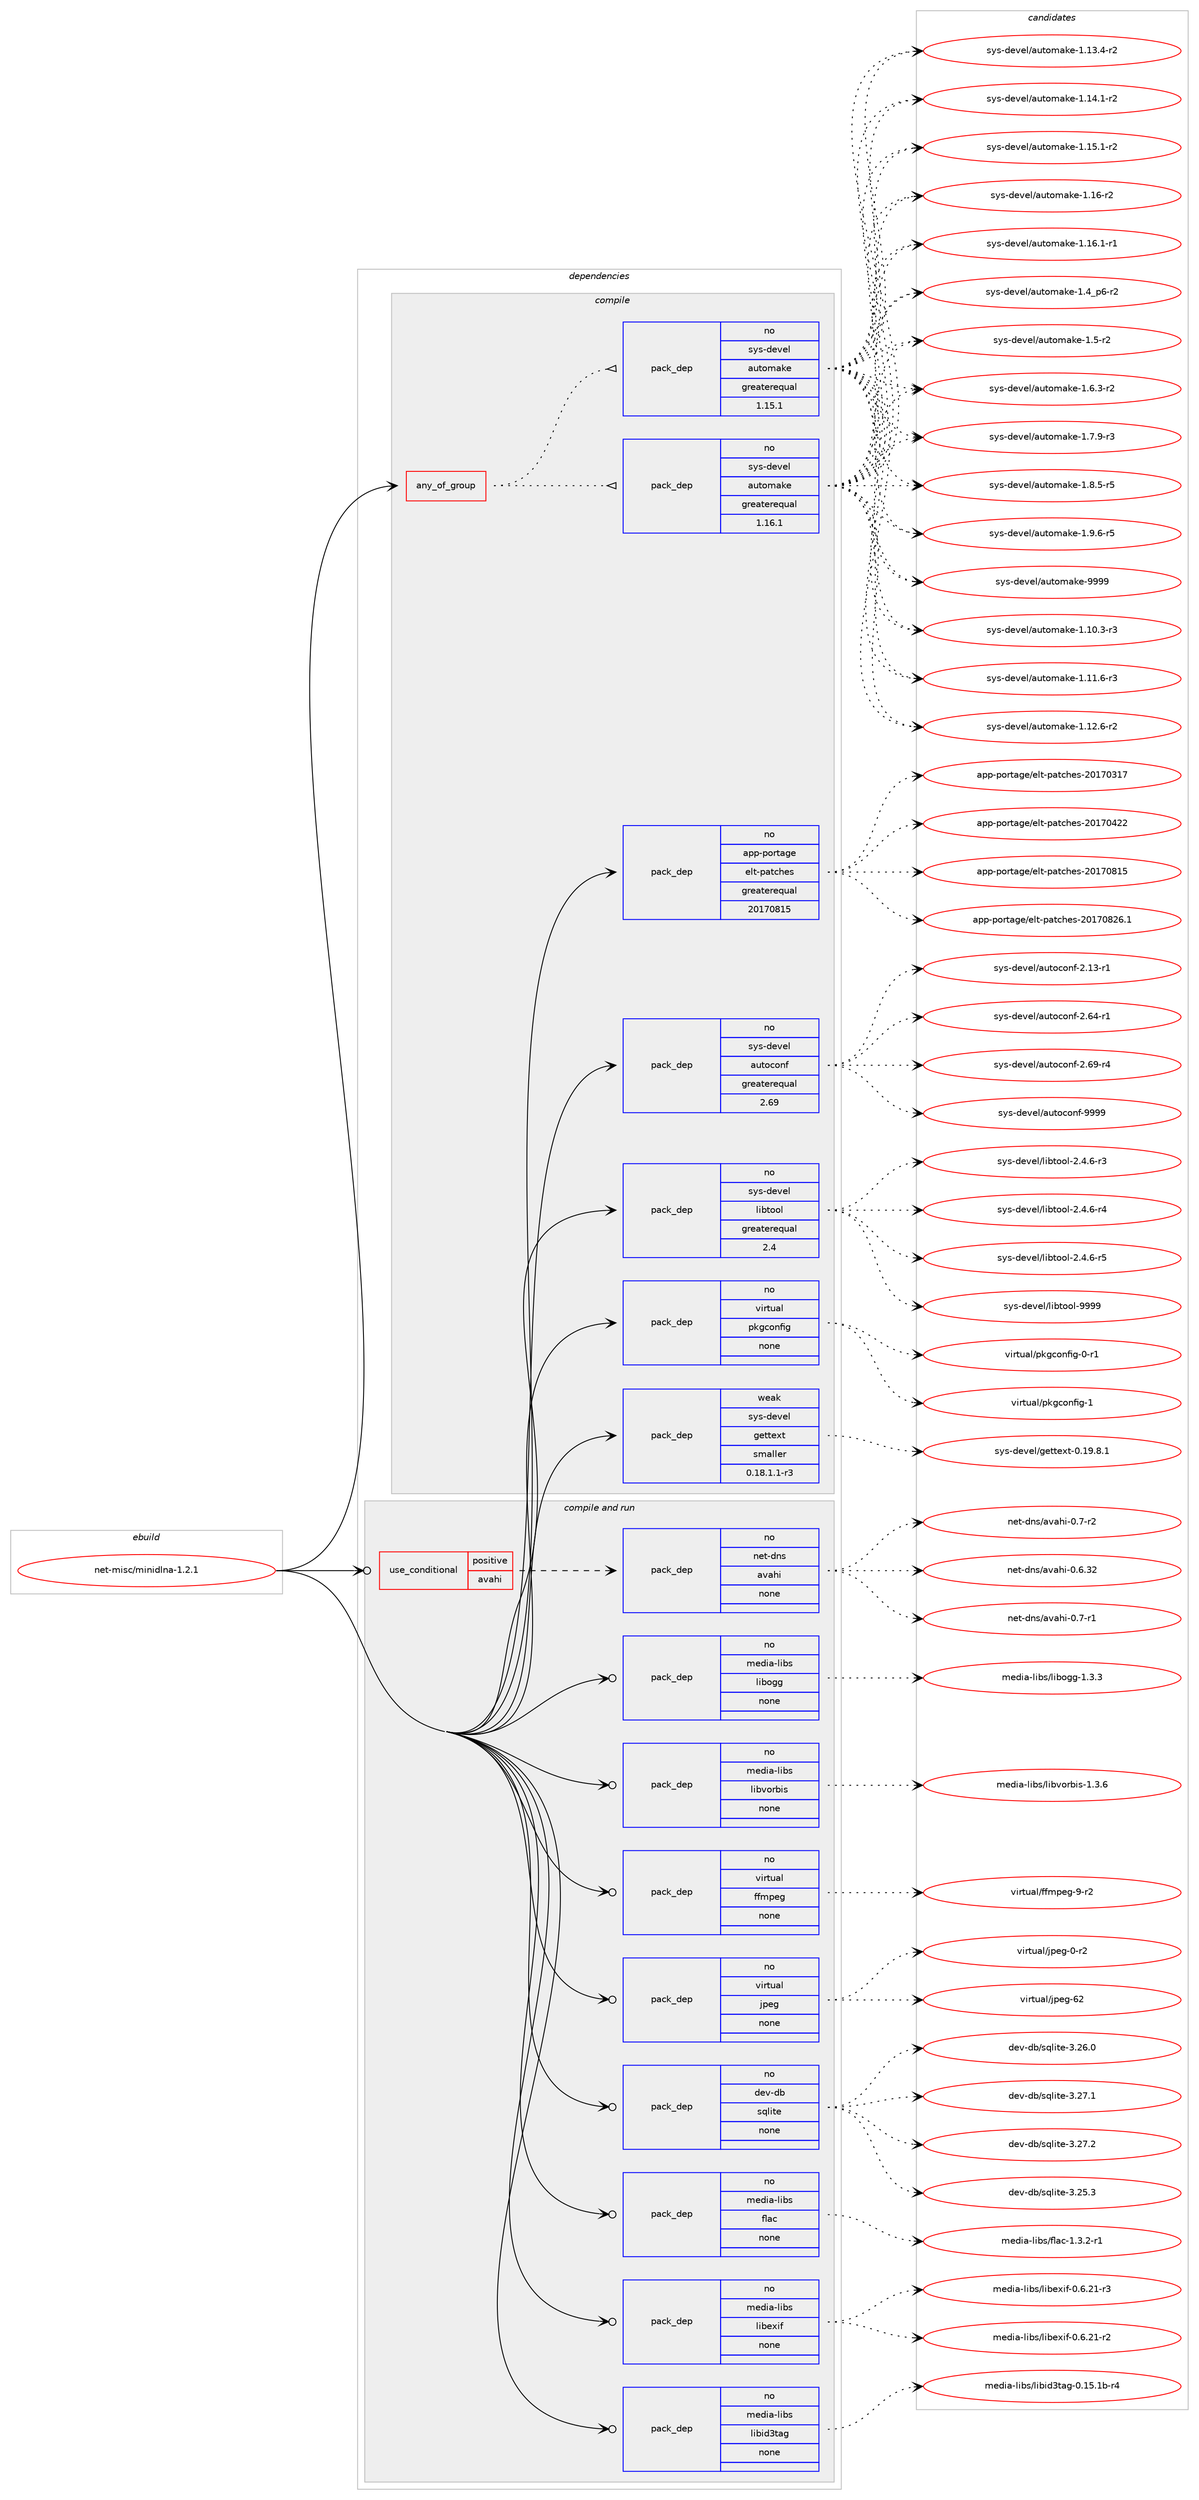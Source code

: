digraph prolog {

# *************
# Graph options
# *************

newrank=true;
concentrate=true;
compound=true;
graph [rankdir=LR,fontname=Helvetica,fontsize=10,ranksep=1.5];#, ranksep=2.5, nodesep=0.2];
edge  [arrowhead=vee];
node  [fontname=Helvetica,fontsize=10];

# **********
# The ebuild
# **********

subgraph cluster_leftcol {
color=gray;
rank=same;
label=<<i>ebuild</i>>;
id [label="net-misc/minidlna-1.2.1", color=red, width=4, href="../net-misc/minidlna-1.2.1.svg"];
}

# ****************
# The dependencies
# ****************

subgraph cluster_midcol {
color=gray;
label=<<i>dependencies</i>>;
subgraph cluster_compile {
fillcolor="#eeeeee";
style=filled;
label=<<i>compile</i>>;
subgraph any26359 {
dependency1669334 [label=<<TABLE BORDER="0" CELLBORDER="1" CELLSPACING="0" CELLPADDING="4"><TR><TD CELLPADDING="10">any_of_group</TD></TR></TABLE>>, shape=none, color=red];subgraph pack1193537 {
dependency1669335 [label=<<TABLE BORDER="0" CELLBORDER="1" CELLSPACING="0" CELLPADDING="4" WIDTH="220"><TR><TD ROWSPAN="6" CELLPADDING="30">pack_dep</TD></TR><TR><TD WIDTH="110">no</TD></TR><TR><TD>sys-devel</TD></TR><TR><TD>automake</TD></TR><TR><TD>greaterequal</TD></TR><TR><TD>1.16.1</TD></TR></TABLE>>, shape=none, color=blue];
}
dependency1669334:e -> dependency1669335:w [weight=20,style="dotted",arrowhead="oinv"];
subgraph pack1193538 {
dependency1669336 [label=<<TABLE BORDER="0" CELLBORDER="1" CELLSPACING="0" CELLPADDING="4" WIDTH="220"><TR><TD ROWSPAN="6" CELLPADDING="30">pack_dep</TD></TR><TR><TD WIDTH="110">no</TD></TR><TR><TD>sys-devel</TD></TR><TR><TD>automake</TD></TR><TR><TD>greaterequal</TD></TR><TR><TD>1.15.1</TD></TR></TABLE>>, shape=none, color=blue];
}
dependency1669334:e -> dependency1669336:w [weight=20,style="dotted",arrowhead="oinv"];
}
id:e -> dependency1669334:w [weight=20,style="solid",arrowhead="vee"];
subgraph pack1193539 {
dependency1669337 [label=<<TABLE BORDER="0" CELLBORDER="1" CELLSPACING="0" CELLPADDING="4" WIDTH="220"><TR><TD ROWSPAN="6" CELLPADDING="30">pack_dep</TD></TR><TR><TD WIDTH="110">no</TD></TR><TR><TD>app-portage</TD></TR><TR><TD>elt-patches</TD></TR><TR><TD>greaterequal</TD></TR><TR><TD>20170815</TD></TR></TABLE>>, shape=none, color=blue];
}
id:e -> dependency1669337:w [weight=20,style="solid",arrowhead="vee"];
subgraph pack1193540 {
dependency1669338 [label=<<TABLE BORDER="0" CELLBORDER="1" CELLSPACING="0" CELLPADDING="4" WIDTH="220"><TR><TD ROWSPAN="6" CELLPADDING="30">pack_dep</TD></TR><TR><TD WIDTH="110">no</TD></TR><TR><TD>sys-devel</TD></TR><TR><TD>autoconf</TD></TR><TR><TD>greaterequal</TD></TR><TR><TD>2.69</TD></TR></TABLE>>, shape=none, color=blue];
}
id:e -> dependency1669338:w [weight=20,style="solid",arrowhead="vee"];
subgraph pack1193541 {
dependency1669339 [label=<<TABLE BORDER="0" CELLBORDER="1" CELLSPACING="0" CELLPADDING="4" WIDTH="220"><TR><TD ROWSPAN="6" CELLPADDING="30">pack_dep</TD></TR><TR><TD WIDTH="110">no</TD></TR><TR><TD>sys-devel</TD></TR><TR><TD>libtool</TD></TR><TR><TD>greaterequal</TD></TR><TR><TD>2.4</TD></TR></TABLE>>, shape=none, color=blue];
}
id:e -> dependency1669339:w [weight=20,style="solid",arrowhead="vee"];
subgraph pack1193542 {
dependency1669340 [label=<<TABLE BORDER="0" CELLBORDER="1" CELLSPACING="0" CELLPADDING="4" WIDTH="220"><TR><TD ROWSPAN="6" CELLPADDING="30">pack_dep</TD></TR><TR><TD WIDTH="110">no</TD></TR><TR><TD>virtual</TD></TR><TR><TD>pkgconfig</TD></TR><TR><TD>none</TD></TR><TR><TD></TD></TR></TABLE>>, shape=none, color=blue];
}
id:e -> dependency1669340:w [weight=20,style="solid",arrowhead="vee"];
subgraph pack1193543 {
dependency1669341 [label=<<TABLE BORDER="0" CELLBORDER="1" CELLSPACING="0" CELLPADDING="4" WIDTH="220"><TR><TD ROWSPAN="6" CELLPADDING="30">pack_dep</TD></TR><TR><TD WIDTH="110">weak</TD></TR><TR><TD>sys-devel</TD></TR><TR><TD>gettext</TD></TR><TR><TD>smaller</TD></TR><TR><TD>0.18.1.1-r3</TD></TR></TABLE>>, shape=none, color=blue];
}
id:e -> dependency1669341:w [weight=20,style="solid",arrowhead="vee"];
}
subgraph cluster_compileandrun {
fillcolor="#eeeeee";
style=filled;
label=<<i>compile and run</i>>;
subgraph cond448650 {
dependency1669342 [label=<<TABLE BORDER="0" CELLBORDER="1" CELLSPACING="0" CELLPADDING="4"><TR><TD ROWSPAN="3" CELLPADDING="10">use_conditional</TD></TR><TR><TD>positive</TD></TR><TR><TD>avahi</TD></TR></TABLE>>, shape=none, color=red];
subgraph pack1193544 {
dependency1669343 [label=<<TABLE BORDER="0" CELLBORDER="1" CELLSPACING="0" CELLPADDING="4" WIDTH="220"><TR><TD ROWSPAN="6" CELLPADDING="30">pack_dep</TD></TR><TR><TD WIDTH="110">no</TD></TR><TR><TD>net-dns</TD></TR><TR><TD>avahi</TD></TR><TR><TD>none</TD></TR><TR><TD></TD></TR></TABLE>>, shape=none, color=blue];
}
dependency1669342:e -> dependency1669343:w [weight=20,style="dashed",arrowhead="vee"];
}
id:e -> dependency1669342:w [weight=20,style="solid",arrowhead="odotvee"];
subgraph pack1193545 {
dependency1669344 [label=<<TABLE BORDER="0" CELLBORDER="1" CELLSPACING="0" CELLPADDING="4" WIDTH="220"><TR><TD ROWSPAN="6" CELLPADDING="30">pack_dep</TD></TR><TR><TD WIDTH="110">no</TD></TR><TR><TD>dev-db</TD></TR><TR><TD>sqlite</TD></TR><TR><TD>none</TD></TR><TR><TD></TD></TR></TABLE>>, shape=none, color=blue];
}
id:e -> dependency1669344:w [weight=20,style="solid",arrowhead="odotvee"];
subgraph pack1193546 {
dependency1669345 [label=<<TABLE BORDER="0" CELLBORDER="1" CELLSPACING="0" CELLPADDING="4" WIDTH="220"><TR><TD ROWSPAN="6" CELLPADDING="30">pack_dep</TD></TR><TR><TD WIDTH="110">no</TD></TR><TR><TD>media-libs</TD></TR><TR><TD>flac</TD></TR><TR><TD>none</TD></TR><TR><TD></TD></TR></TABLE>>, shape=none, color=blue];
}
id:e -> dependency1669345:w [weight=20,style="solid",arrowhead="odotvee"];
subgraph pack1193547 {
dependency1669346 [label=<<TABLE BORDER="0" CELLBORDER="1" CELLSPACING="0" CELLPADDING="4" WIDTH="220"><TR><TD ROWSPAN="6" CELLPADDING="30">pack_dep</TD></TR><TR><TD WIDTH="110">no</TD></TR><TR><TD>media-libs</TD></TR><TR><TD>libexif</TD></TR><TR><TD>none</TD></TR><TR><TD></TD></TR></TABLE>>, shape=none, color=blue];
}
id:e -> dependency1669346:w [weight=20,style="solid",arrowhead="odotvee"];
subgraph pack1193548 {
dependency1669347 [label=<<TABLE BORDER="0" CELLBORDER="1" CELLSPACING="0" CELLPADDING="4" WIDTH="220"><TR><TD ROWSPAN="6" CELLPADDING="30">pack_dep</TD></TR><TR><TD WIDTH="110">no</TD></TR><TR><TD>media-libs</TD></TR><TR><TD>libid3tag</TD></TR><TR><TD>none</TD></TR><TR><TD></TD></TR></TABLE>>, shape=none, color=blue];
}
id:e -> dependency1669347:w [weight=20,style="solid",arrowhead="odotvee"];
subgraph pack1193549 {
dependency1669348 [label=<<TABLE BORDER="0" CELLBORDER="1" CELLSPACING="0" CELLPADDING="4" WIDTH="220"><TR><TD ROWSPAN="6" CELLPADDING="30">pack_dep</TD></TR><TR><TD WIDTH="110">no</TD></TR><TR><TD>media-libs</TD></TR><TR><TD>libogg</TD></TR><TR><TD>none</TD></TR><TR><TD></TD></TR></TABLE>>, shape=none, color=blue];
}
id:e -> dependency1669348:w [weight=20,style="solid",arrowhead="odotvee"];
subgraph pack1193550 {
dependency1669349 [label=<<TABLE BORDER="0" CELLBORDER="1" CELLSPACING="0" CELLPADDING="4" WIDTH="220"><TR><TD ROWSPAN="6" CELLPADDING="30">pack_dep</TD></TR><TR><TD WIDTH="110">no</TD></TR><TR><TD>media-libs</TD></TR><TR><TD>libvorbis</TD></TR><TR><TD>none</TD></TR><TR><TD></TD></TR></TABLE>>, shape=none, color=blue];
}
id:e -> dependency1669349:w [weight=20,style="solid",arrowhead="odotvee"];
subgraph pack1193551 {
dependency1669350 [label=<<TABLE BORDER="0" CELLBORDER="1" CELLSPACING="0" CELLPADDING="4" WIDTH="220"><TR><TD ROWSPAN="6" CELLPADDING="30">pack_dep</TD></TR><TR><TD WIDTH="110">no</TD></TR><TR><TD>virtual</TD></TR><TR><TD>ffmpeg</TD></TR><TR><TD>none</TD></TR><TR><TD></TD></TR></TABLE>>, shape=none, color=blue];
}
id:e -> dependency1669350:w [weight=20,style="solid",arrowhead="odotvee"];
subgraph pack1193552 {
dependency1669351 [label=<<TABLE BORDER="0" CELLBORDER="1" CELLSPACING="0" CELLPADDING="4" WIDTH="220"><TR><TD ROWSPAN="6" CELLPADDING="30">pack_dep</TD></TR><TR><TD WIDTH="110">no</TD></TR><TR><TD>virtual</TD></TR><TR><TD>jpeg</TD></TR><TR><TD>none</TD></TR><TR><TD></TD></TR></TABLE>>, shape=none, color=blue];
}
id:e -> dependency1669351:w [weight=20,style="solid",arrowhead="odotvee"];
}
subgraph cluster_run {
fillcolor="#eeeeee";
style=filled;
label=<<i>run</i>>;
}
}

# **************
# The candidates
# **************

subgraph cluster_choices {
rank=same;
color=gray;
label=<<i>candidates</i>>;

subgraph choice1193537 {
color=black;
nodesep=1;
choice11512111545100101118101108479711711611110997107101454946494846514511451 [label="sys-devel/automake-1.10.3-r3", color=red, width=4,href="../sys-devel/automake-1.10.3-r3.svg"];
choice11512111545100101118101108479711711611110997107101454946494946544511451 [label="sys-devel/automake-1.11.6-r3", color=red, width=4,href="../sys-devel/automake-1.11.6-r3.svg"];
choice11512111545100101118101108479711711611110997107101454946495046544511450 [label="sys-devel/automake-1.12.6-r2", color=red, width=4,href="../sys-devel/automake-1.12.6-r2.svg"];
choice11512111545100101118101108479711711611110997107101454946495146524511450 [label="sys-devel/automake-1.13.4-r2", color=red, width=4,href="../sys-devel/automake-1.13.4-r2.svg"];
choice11512111545100101118101108479711711611110997107101454946495246494511450 [label="sys-devel/automake-1.14.1-r2", color=red, width=4,href="../sys-devel/automake-1.14.1-r2.svg"];
choice11512111545100101118101108479711711611110997107101454946495346494511450 [label="sys-devel/automake-1.15.1-r2", color=red, width=4,href="../sys-devel/automake-1.15.1-r2.svg"];
choice1151211154510010111810110847971171161111099710710145494649544511450 [label="sys-devel/automake-1.16-r2", color=red, width=4,href="../sys-devel/automake-1.16-r2.svg"];
choice11512111545100101118101108479711711611110997107101454946495446494511449 [label="sys-devel/automake-1.16.1-r1", color=red, width=4,href="../sys-devel/automake-1.16.1-r1.svg"];
choice115121115451001011181011084797117116111109971071014549465295112544511450 [label="sys-devel/automake-1.4_p6-r2", color=red, width=4,href="../sys-devel/automake-1.4_p6-r2.svg"];
choice11512111545100101118101108479711711611110997107101454946534511450 [label="sys-devel/automake-1.5-r2", color=red, width=4,href="../sys-devel/automake-1.5-r2.svg"];
choice115121115451001011181011084797117116111109971071014549465446514511450 [label="sys-devel/automake-1.6.3-r2", color=red, width=4,href="../sys-devel/automake-1.6.3-r2.svg"];
choice115121115451001011181011084797117116111109971071014549465546574511451 [label="sys-devel/automake-1.7.9-r3", color=red, width=4,href="../sys-devel/automake-1.7.9-r3.svg"];
choice115121115451001011181011084797117116111109971071014549465646534511453 [label="sys-devel/automake-1.8.5-r5", color=red, width=4,href="../sys-devel/automake-1.8.5-r5.svg"];
choice115121115451001011181011084797117116111109971071014549465746544511453 [label="sys-devel/automake-1.9.6-r5", color=red, width=4,href="../sys-devel/automake-1.9.6-r5.svg"];
choice115121115451001011181011084797117116111109971071014557575757 [label="sys-devel/automake-9999", color=red, width=4,href="../sys-devel/automake-9999.svg"];
dependency1669335:e -> choice11512111545100101118101108479711711611110997107101454946494846514511451:w [style=dotted,weight="100"];
dependency1669335:e -> choice11512111545100101118101108479711711611110997107101454946494946544511451:w [style=dotted,weight="100"];
dependency1669335:e -> choice11512111545100101118101108479711711611110997107101454946495046544511450:w [style=dotted,weight="100"];
dependency1669335:e -> choice11512111545100101118101108479711711611110997107101454946495146524511450:w [style=dotted,weight="100"];
dependency1669335:e -> choice11512111545100101118101108479711711611110997107101454946495246494511450:w [style=dotted,weight="100"];
dependency1669335:e -> choice11512111545100101118101108479711711611110997107101454946495346494511450:w [style=dotted,weight="100"];
dependency1669335:e -> choice1151211154510010111810110847971171161111099710710145494649544511450:w [style=dotted,weight="100"];
dependency1669335:e -> choice11512111545100101118101108479711711611110997107101454946495446494511449:w [style=dotted,weight="100"];
dependency1669335:e -> choice115121115451001011181011084797117116111109971071014549465295112544511450:w [style=dotted,weight="100"];
dependency1669335:e -> choice11512111545100101118101108479711711611110997107101454946534511450:w [style=dotted,weight="100"];
dependency1669335:e -> choice115121115451001011181011084797117116111109971071014549465446514511450:w [style=dotted,weight="100"];
dependency1669335:e -> choice115121115451001011181011084797117116111109971071014549465546574511451:w [style=dotted,weight="100"];
dependency1669335:e -> choice115121115451001011181011084797117116111109971071014549465646534511453:w [style=dotted,weight="100"];
dependency1669335:e -> choice115121115451001011181011084797117116111109971071014549465746544511453:w [style=dotted,weight="100"];
dependency1669335:e -> choice115121115451001011181011084797117116111109971071014557575757:w [style=dotted,weight="100"];
}
subgraph choice1193538 {
color=black;
nodesep=1;
choice11512111545100101118101108479711711611110997107101454946494846514511451 [label="sys-devel/automake-1.10.3-r3", color=red, width=4,href="../sys-devel/automake-1.10.3-r3.svg"];
choice11512111545100101118101108479711711611110997107101454946494946544511451 [label="sys-devel/automake-1.11.6-r3", color=red, width=4,href="../sys-devel/automake-1.11.6-r3.svg"];
choice11512111545100101118101108479711711611110997107101454946495046544511450 [label="sys-devel/automake-1.12.6-r2", color=red, width=4,href="../sys-devel/automake-1.12.6-r2.svg"];
choice11512111545100101118101108479711711611110997107101454946495146524511450 [label="sys-devel/automake-1.13.4-r2", color=red, width=4,href="../sys-devel/automake-1.13.4-r2.svg"];
choice11512111545100101118101108479711711611110997107101454946495246494511450 [label="sys-devel/automake-1.14.1-r2", color=red, width=4,href="../sys-devel/automake-1.14.1-r2.svg"];
choice11512111545100101118101108479711711611110997107101454946495346494511450 [label="sys-devel/automake-1.15.1-r2", color=red, width=4,href="../sys-devel/automake-1.15.1-r2.svg"];
choice1151211154510010111810110847971171161111099710710145494649544511450 [label="sys-devel/automake-1.16-r2", color=red, width=4,href="../sys-devel/automake-1.16-r2.svg"];
choice11512111545100101118101108479711711611110997107101454946495446494511449 [label="sys-devel/automake-1.16.1-r1", color=red, width=4,href="../sys-devel/automake-1.16.1-r1.svg"];
choice115121115451001011181011084797117116111109971071014549465295112544511450 [label="sys-devel/automake-1.4_p6-r2", color=red, width=4,href="../sys-devel/automake-1.4_p6-r2.svg"];
choice11512111545100101118101108479711711611110997107101454946534511450 [label="sys-devel/automake-1.5-r2", color=red, width=4,href="../sys-devel/automake-1.5-r2.svg"];
choice115121115451001011181011084797117116111109971071014549465446514511450 [label="sys-devel/automake-1.6.3-r2", color=red, width=4,href="../sys-devel/automake-1.6.3-r2.svg"];
choice115121115451001011181011084797117116111109971071014549465546574511451 [label="sys-devel/automake-1.7.9-r3", color=red, width=4,href="../sys-devel/automake-1.7.9-r3.svg"];
choice115121115451001011181011084797117116111109971071014549465646534511453 [label="sys-devel/automake-1.8.5-r5", color=red, width=4,href="../sys-devel/automake-1.8.5-r5.svg"];
choice115121115451001011181011084797117116111109971071014549465746544511453 [label="sys-devel/automake-1.9.6-r5", color=red, width=4,href="../sys-devel/automake-1.9.6-r5.svg"];
choice115121115451001011181011084797117116111109971071014557575757 [label="sys-devel/automake-9999", color=red, width=4,href="../sys-devel/automake-9999.svg"];
dependency1669336:e -> choice11512111545100101118101108479711711611110997107101454946494846514511451:w [style=dotted,weight="100"];
dependency1669336:e -> choice11512111545100101118101108479711711611110997107101454946494946544511451:w [style=dotted,weight="100"];
dependency1669336:e -> choice11512111545100101118101108479711711611110997107101454946495046544511450:w [style=dotted,weight="100"];
dependency1669336:e -> choice11512111545100101118101108479711711611110997107101454946495146524511450:w [style=dotted,weight="100"];
dependency1669336:e -> choice11512111545100101118101108479711711611110997107101454946495246494511450:w [style=dotted,weight="100"];
dependency1669336:e -> choice11512111545100101118101108479711711611110997107101454946495346494511450:w [style=dotted,weight="100"];
dependency1669336:e -> choice1151211154510010111810110847971171161111099710710145494649544511450:w [style=dotted,weight="100"];
dependency1669336:e -> choice11512111545100101118101108479711711611110997107101454946495446494511449:w [style=dotted,weight="100"];
dependency1669336:e -> choice115121115451001011181011084797117116111109971071014549465295112544511450:w [style=dotted,weight="100"];
dependency1669336:e -> choice11512111545100101118101108479711711611110997107101454946534511450:w [style=dotted,weight="100"];
dependency1669336:e -> choice115121115451001011181011084797117116111109971071014549465446514511450:w [style=dotted,weight="100"];
dependency1669336:e -> choice115121115451001011181011084797117116111109971071014549465546574511451:w [style=dotted,weight="100"];
dependency1669336:e -> choice115121115451001011181011084797117116111109971071014549465646534511453:w [style=dotted,weight="100"];
dependency1669336:e -> choice115121115451001011181011084797117116111109971071014549465746544511453:w [style=dotted,weight="100"];
dependency1669336:e -> choice115121115451001011181011084797117116111109971071014557575757:w [style=dotted,weight="100"];
}
subgraph choice1193539 {
color=black;
nodesep=1;
choice97112112451121111141169710310147101108116451129711699104101115455048495548514955 [label="app-portage/elt-patches-20170317", color=red, width=4,href="../app-portage/elt-patches-20170317.svg"];
choice97112112451121111141169710310147101108116451129711699104101115455048495548525050 [label="app-portage/elt-patches-20170422", color=red, width=4,href="../app-portage/elt-patches-20170422.svg"];
choice97112112451121111141169710310147101108116451129711699104101115455048495548564953 [label="app-portage/elt-patches-20170815", color=red, width=4,href="../app-portage/elt-patches-20170815.svg"];
choice971121124511211111411697103101471011081164511297116991041011154550484955485650544649 [label="app-portage/elt-patches-20170826.1", color=red, width=4,href="../app-portage/elt-patches-20170826.1.svg"];
dependency1669337:e -> choice97112112451121111141169710310147101108116451129711699104101115455048495548514955:w [style=dotted,weight="100"];
dependency1669337:e -> choice97112112451121111141169710310147101108116451129711699104101115455048495548525050:w [style=dotted,weight="100"];
dependency1669337:e -> choice97112112451121111141169710310147101108116451129711699104101115455048495548564953:w [style=dotted,weight="100"];
dependency1669337:e -> choice971121124511211111411697103101471011081164511297116991041011154550484955485650544649:w [style=dotted,weight="100"];
}
subgraph choice1193540 {
color=black;
nodesep=1;
choice1151211154510010111810110847971171161119911111010245504649514511449 [label="sys-devel/autoconf-2.13-r1", color=red, width=4,href="../sys-devel/autoconf-2.13-r1.svg"];
choice1151211154510010111810110847971171161119911111010245504654524511449 [label="sys-devel/autoconf-2.64-r1", color=red, width=4,href="../sys-devel/autoconf-2.64-r1.svg"];
choice1151211154510010111810110847971171161119911111010245504654574511452 [label="sys-devel/autoconf-2.69-r4", color=red, width=4,href="../sys-devel/autoconf-2.69-r4.svg"];
choice115121115451001011181011084797117116111991111101024557575757 [label="sys-devel/autoconf-9999", color=red, width=4,href="../sys-devel/autoconf-9999.svg"];
dependency1669338:e -> choice1151211154510010111810110847971171161119911111010245504649514511449:w [style=dotted,weight="100"];
dependency1669338:e -> choice1151211154510010111810110847971171161119911111010245504654524511449:w [style=dotted,weight="100"];
dependency1669338:e -> choice1151211154510010111810110847971171161119911111010245504654574511452:w [style=dotted,weight="100"];
dependency1669338:e -> choice115121115451001011181011084797117116111991111101024557575757:w [style=dotted,weight="100"];
}
subgraph choice1193541 {
color=black;
nodesep=1;
choice1151211154510010111810110847108105981161111111084550465246544511451 [label="sys-devel/libtool-2.4.6-r3", color=red, width=4,href="../sys-devel/libtool-2.4.6-r3.svg"];
choice1151211154510010111810110847108105981161111111084550465246544511452 [label="sys-devel/libtool-2.4.6-r4", color=red, width=4,href="../sys-devel/libtool-2.4.6-r4.svg"];
choice1151211154510010111810110847108105981161111111084550465246544511453 [label="sys-devel/libtool-2.4.6-r5", color=red, width=4,href="../sys-devel/libtool-2.4.6-r5.svg"];
choice1151211154510010111810110847108105981161111111084557575757 [label="sys-devel/libtool-9999", color=red, width=4,href="../sys-devel/libtool-9999.svg"];
dependency1669339:e -> choice1151211154510010111810110847108105981161111111084550465246544511451:w [style=dotted,weight="100"];
dependency1669339:e -> choice1151211154510010111810110847108105981161111111084550465246544511452:w [style=dotted,weight="100"];
dependency1669339:e -> choice1151211154510010111810110847108105981161111111084550465246544511453:w [style=dotted,weight="100"];
dependency1669339:e -> choice1151211154510010111810110847108105981161111111084557575757:w [style=dotted,weight="100"];
}
subgraph choice1193542 {
color=black;
nodesep=1;
choice11810511411611797108471121071039911111010210510345484511449 [label="virtual/pkgconfig-0-r1", color=red, width=4,href="../virtual/pkgconfig-0-r1.svg"];
choice1181051141161179710847112107103991111101021051034549 [label="virtual/pkgconfig-1", color=red, width=4,href="../virtual/pkgconfig-1.svg"];
dependency1669340:e -> choice11810511411611797108471121071039911111010210510345484511449:w [style=dotted,weight="100"];
dependency1669340:e -> choice1181051141161179710847112107103991111101021051034549:w [style=dotted,weight="100"];
}
subgraph choice1193543 {
color=black;
nodesep=1;
choice1151211154510010111810110847103101116116101120116454846495746564649 [label="sys-devel/gettext-0.19.8.1", color=red, width=4,href="../sys-devel/gettext-0.19.8.1.svg"];
dependency1669341:e -> choice1151211154510010111810110847103101116116101120116454846495746564649:w [style=dotted,weight="100"];
}
subgraph choice1193544 {
color=black;
nodesep=1;
choice1101011164510011011547971189710410545484654465150 [label="net-dns/avahi-0.6.32", color=red, width=4,href="../net-dns/avahi-0.6.32.svg"];
choice11010111645100110115479711897104105454846554511449 [label="net-dns/avahi-0.7-r1", color=red, width=4,href="../net-dns/avahi-0.7-r1.svg"];
choice11010111645100110115479711897104105454846554511450 [label="net-dns/avahi-0.7-r2", color=red, width=4,href="../net-dns/avahi-0.7-r2.svg"];
dependency1669343:e -> choice1101011164510011011547971189710410545484654465150:w [style=dotted,weight="100"];
dependency1669343:e -> choice11010111645100110115479711897104105454846554511449:w [style=dotted,weight="100"];
dependency1669343:e -> choice11010111645100110115479711897104105454846554511450:w [style=dotted,weight="100"];
}
subgraph choice1193545 {
color=black;
nodesep=1;
choice10010111845100984711511310810511610145514650534651 [label="dev-db/sqlite-3.25.3", color=red, width=4,href="../dev-db/sqlite-3.25.3.svg"];
choice10010111845100984711511310810511610145514650544648 [label="dev-db/sqlite-3.26.0", color=red, width=4,href="../dev-db/sqlite-3.26.0.svg"];
choice10010111845100984711511310810511610145514650554649 [label="dev-db/sqlite-3.27.1", color=red, width=4,href="../dev-db/sqlite-3.27.1.svg"];
choice10010111845100984711511310810511610145514650554650 [label="dev-db/sqlite-3.27.2", color=red, width=4,href="../dev-db/sqlite-3.27.2.svg"];
dependency1669344:e -> choice10010111845100984711511310810511610145514650534651:w [style=dotted,weight="100"];
dependency1669344:e -> choice10010111845100984711511310810511610145514650544648:w [style=dotted,weight="100"];
dependency1669344:e -> choice10010111845100984711511310810511610145514650554649:w [style=dotted,weight="100"];
dependency1669344:e -> choice10010111845100984711511310810511610145514650554650:w [style=dotted,weight="100"];
}
subgraph choice1193546 {
color=black;
nodesep=1;
choice1091011001059745108105981154710210897994549465146504511449 [label="media-libs/flac-1.3.2-r1", color=red, width=4,href="../media-libs/flac-1.3.2-r1.svg"];
dependency1669345:e -> choice1091011001059745108105981154710210897994549465146504511449:w [style=dotted,weight="100"];
}
subgraph choice1193547 {
color=black;
nodesep=1;
choice1091011001059745108105981154710810598101120105102454846544650494511450 [label="media-libs/libexif-0.6.21-r2", color=red, width=4,href="../media-libs/libexif-0.6.21-r2.svg"];
choice1091011001059745108105981154710810598101120105102454846544650494511451 [label="media-libs/libexif-0.6.21-r3", color=red, width=4,href="../media-libs/libexif-0.6.21-r3.svg"];
dependency1669346:e -> choice1091011001059745108105981154710810598101120105102454846544650494511450:w [style=dotted,weight="100"];
dependency1669346:e -> choice1091011001059745108105981154710810598101120105102454846544650494511451:w [style=dotted,weight="100"];
}
subgraph choice1193548 {
color=black;
nodesep=1;
choice1091011001059745108105981154710810598105100511169710345484649534649984511452 [label="media-libs/libid3tag-0.15.1b-r4", color=red, width=4,href="../media-libs/libid3tag-0.15.1b-r4.svg"];
dependency1669347:e -> choice1091011001059745108105981154710810598105100511169710345484649534649984511452:w [style=dotted,weight="100"];
}
subgraph choice1193549 {
color=black;
nodesep=1;
choice1091011001059745108105981154710810598111103103454946514651 [label="media-libs/libogg-1.3.3", color=red, width=4,href="../media-libs/libogg-1.3.3.svg"];
dependency1669348:e -> choice1091011001059745108105981154710810598111103103454946514651:w [style=dotted,weight="100"];
}
subgraph choice1193550 {
color=black;
nodesep=1;
choice109101100105974510810598115471081059811811111498105115454946514654 [label="media-libs/libvorbis-1.3.6", color=red, width=4,href="../media-libs/libvorbis-1.3.6.svg"];
dependency1669349:e -> choice109101100105974510810598115471081059811811111498105115454946514654:w [style=dotted,weight="100"];
}
subgraph choice1193551 {
color=black;
nodesep=1;
choice118105114116117971084710210210911210110345574511450 [label="virtual/ffmpeg-9-r2", color=red, width=4,href="../virtual/ffmpeg-9-r2.svg"];
dependency1669350:e -> choice118105114116117971084710210210911210110345574511450:w [style=dotted,weight="100"];
}
subgraph choice1193552 {
color=black;
nodesep=1;
choice118105114116117971084710611210110345484511450 [label="virtual/jpeg-0-r2", color=red, width=4,href="../virtual/jpeg-0-r2.svg"];
choice1181051141161179710847106112101103455450 [label="virtual/jpeg-62", color=red, width=4,href="../virtual/jpeg-62.svg"];
dependency1669351:e -> choice118105114116117971084710611210110345484511450:w [style=dotted,weight="100"];
dependency1669351:e -> choice1181051141161179710847106112101103455450:w [style=dotted,weight="100"];
}
}

}
